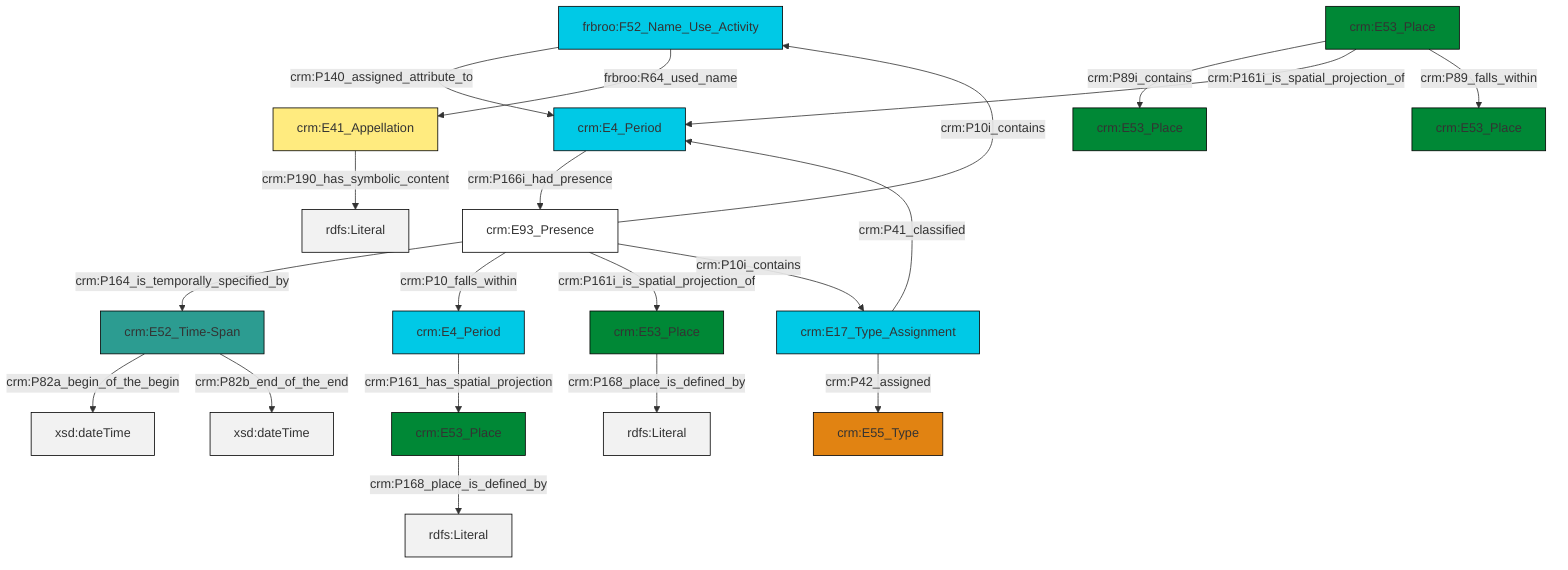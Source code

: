 graph TD
classDef Literal fill:#f2f2f2,stroke:#000000;
classDef CRM_Entity fill:#FFFFFF,stroke:#000000;
classDef Temporal_Entity fill:#00C9E6, stroke:#000000;
classDef Type fill:#E18312, stroke:#000000;
classDef Time-Span fill:#2C9C91, stroke:#000000;
classDef Appellation fill:#FFEB7F, stroke:#000000;
classDef Place fill:#008836, stroke:#000000;
classDef Persistent_Item fill:#B266B2, stroke:#000000;
classDef Conceptual_Object fill:#FFD700, stroke:#000000;
classDef Physical_Thing fill:#D2B48C, stroke:#000000;
classDef Actor fill:#f58aad, stroke:#000000;
classDef PC_Classes fill:#4ce600, stroke:#000000;
classDef Multi fill:#cccccc,stroke:#000000;

4["crm:E4_Period"]:::Temporal_Entity -->|crm:P161_has_spatial_projection| 5["crm:E53_Place"]:::Place
8["crm:E93_Presence"]:::CRM_Entity -->|crm:P10i_contains| 2["frbroo:F52_Name_Use_Activity"]:::Temporal_Entity
9["crm:E53_Place"]:::Place -->|crm:P168_place_is_defined_by| 10[rdfs:Literal]:::Literal
8["crm:E93_Presence"]:::CRM_Entity -->|crm:P164_is_temporally_specified_by| 11["crm:E52_Time-Span"]:::Time-Span
12["crm:E4_Period"]:::Temporal_Entity -->|crm:P166i_had_presence| 8["crm:E93_Presence"]:::CRM_Entity
14["crm:E53_Place"]:::Place -->|crm:P89i_contains| 16["crm:E53_Place"]:::Place
0["crm:E41_Appellation"]:::Appellation -->|crm:P190_has_symbolic_content| 21[rdfs:Literal]:::Literal
11["crm:E52_Time-Span"]:::Time-Span -->|crm:P82a_begin_of_the_begin| 23[xsd:dateTime]:::Literal
8["crm:E93_Presence"]:::CRM_Entity -->|crm:P10_falls_within| 4["crm:E4_Period"]:::Temporal_Entity
2["frbroo:F52_Name_Use_Activity"]:::Temporal_Entity -->|crm:P140_assigned_attribute_to| 12["crm:E4_Period"]:::Temporal_Entity
24["crm:E17_Type_Assignment"]:::Temporal_Entity -->|crm:P41_classified| 12["crm:E4_Period"]:::Temporal_Entity
2["frbroo:F52_Name_Use_Activity"]:::Temporal_Entity -->|frbroo:R64_used_name| 0["crm:E41_Appellation"]:::Appellation
14["crm:E53_Place"]:::Place -->|crm:P161i_is_spatial_projection_of| 12["crm:E4_Period"]:::Temporal_Entity
11["crm:E52_Time-Span"]:::Time-Span -->|crm:P82b_end_of_the_end| 27[xsd:dateTime]:::Literal
14["crm:E53_Place"]:::Place -->|crm:P89_falls_within| 6["crm:E53_Place"]:::Place
8["crm:E93_Presence"]:::CRM_Entity -->|crm:P161i_is_spatial_projection_of| 9["crm:E53_Place"]:::Place
5["crm:E53_Place"]:::Place -->|crm:P168_place_is_defined_by| 30[rdfs:Literal]:::Literal
24["crm:E17_Type_Assignment"]:::Temporal_Entity -->|crm:P42_assigned| 28["crm:E55_Type"]:::Type
8["crm:E93_Presence"]:::CRM_Entity -->|crm:P10i_contains| 24["crm:E17_Type_Assignment"]:::Temporal_Entity